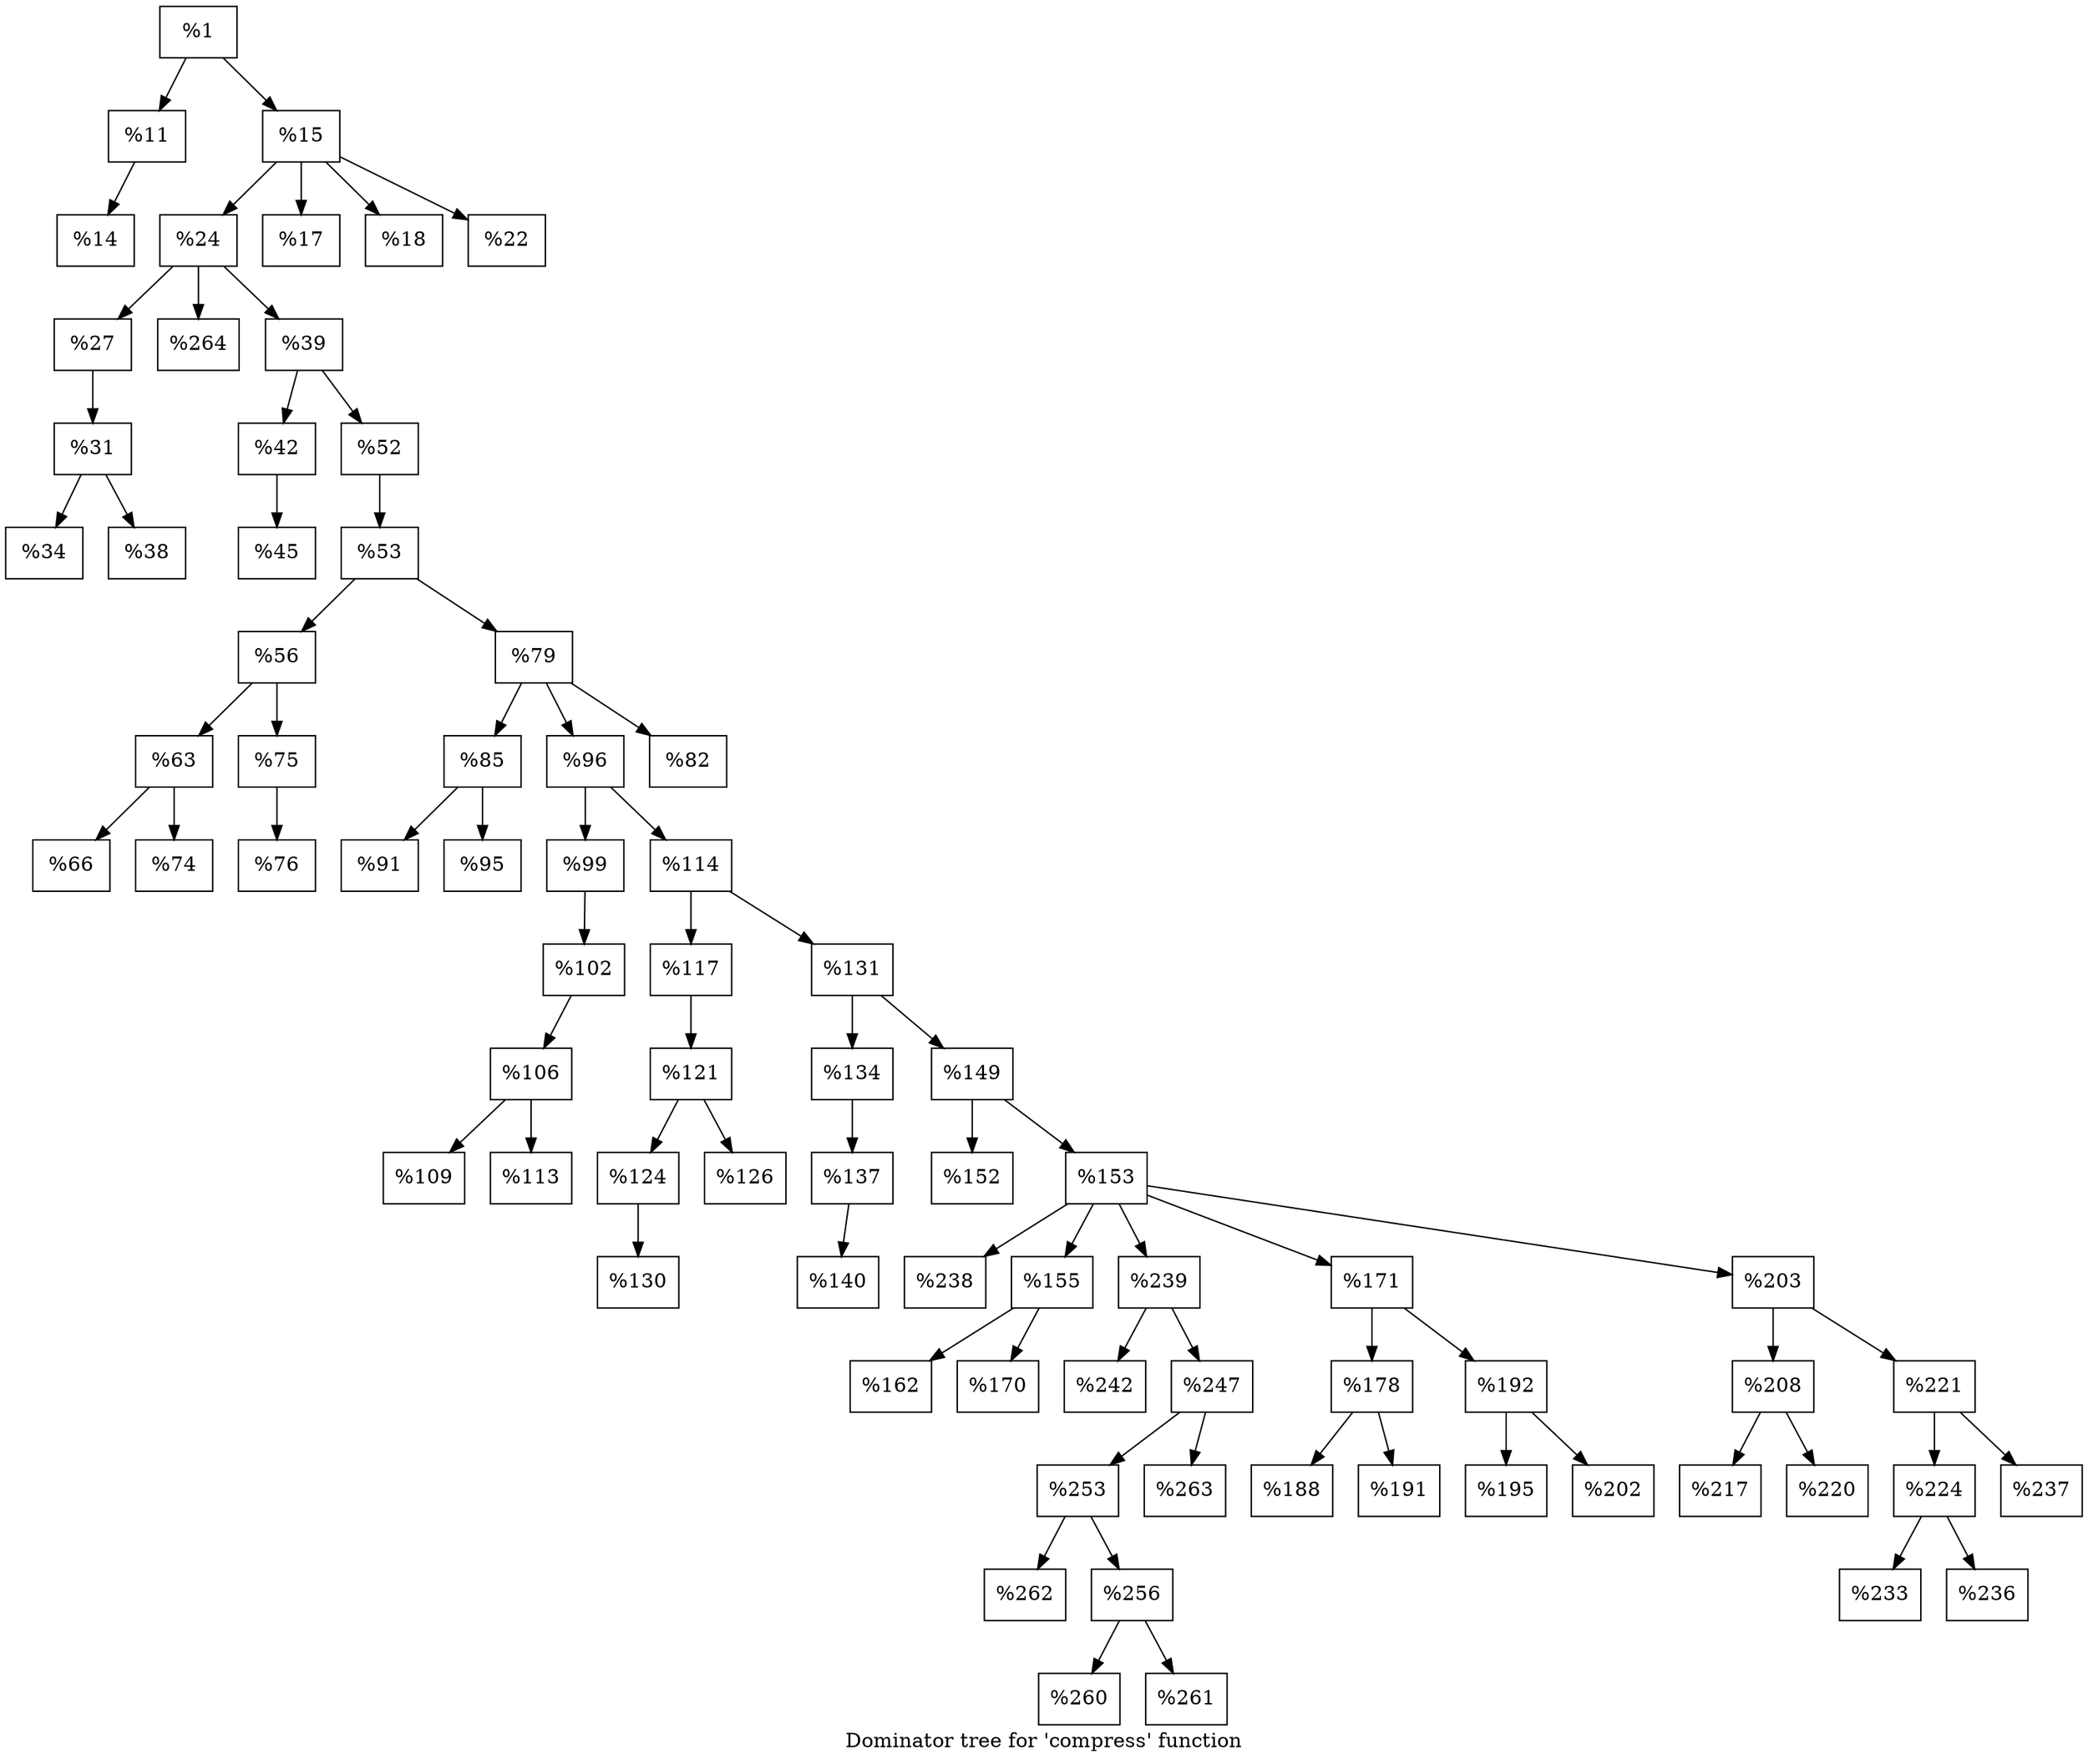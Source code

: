 digraph "Dominator tree for 'compress' function" {
	label="Dominator tree for 'compress' function";

	Node0x1e8fff0 [shape=record,label="{%1}"];
	Node0x1e8fff0 -> Node0x1e84370;
	Node0x1e8fff0 -> Node0x1e84250;
	Node0x1e84370 [shape=record,label="{%11}"];
	Node0x1e84370 -> Node0x1e8de30;
	Node0x1e8de30 [shape=record,label="{%14}"];
	Node0x1e84250 [shape=record,label="{%15}"];
	Node0x1e84250 -> Node0x1e90050;
	Node0x1e84250 -> Node0x21964c0;
	Node0x1e84250 -> Node0x2169130;
	Node0x1e84250 -> Node0x1fb7470;
	Node0x1e90050 [shape=record,label="{%24}"];
	Node0x1e90050 -> Node0x1e84330;
	Node0x1e90050 -> Node0x213b120;
	Node0x1e90050 -> Node0x215eb00;
	Node0x1e84330 [shape=record,label="{%27}"];
	Node0x1e84330 -> Node0x2223d00;
	Node0x2223d00 [shape=record,label="{%31}"];
	Node0x2223d00 -> Node0x207d770;
	Node0x2223d00 -> Node0x2223dc0;
	Node0x207d770 [shape=record,label="{%34}"];
	Node0x2223dc0 [shape=record,label="{%38}"];
	Node0x213b120 [shape=record,label="{%264}"];
	Node0x215eb00 [shape=record,label="{%39}"];
	Node0x215eb00 -> Node0x2182880;
	Node0x215eb00 -> Node0x2200080;
	Node0x2182880 [shape=record,label="{%42}"];
	Node0x2182880 -> Node0x2195fd0;
	Node0x2195fd0 [shape=record,label="{%45}"];
	Node0x2200080 [shape=record,label="{%52}"];
	Node0x2200080 -> Node0x1f8b8f0;
	Node0x1f8b8f0 [shape=record,label="{%53}"];
	Node0x1f8b8f0 -> Node0x2204270;
	Node0x1f8b8f0 -> Node0x221e7b0;
	Node0x2204270 [shape=record,label="{%56}"];
	Node0x2204270 -> Node0x217a900;
	Node0x2204270 -> Node0x2190250;
	Node0x217a900 [shape=record,label="{%63}"];
	Node0x217a900 -> Node0x220c4d0;
	Node0x217a900 -> Node0x20d87d0;
	Node0x220c4d0 [shape=record,label="{%66}"];
	Node0x20d87d0 [shape=record,label="{%74}"];
	Node0x2190250 [shape=record,label="{%75}"];
	Node0x2190250 -> Node0x21cc9f0;
	Node0x21cc9f0 [shape=record,label="{%76}"];
	Node0x221e7b0 [shape=record,label="{%79}"];
	Node0x221e7b0 -> Node0x1f308f0;
	Node0x221e7b0 -> Node0x1eb0470;
	Node0x221e7b0 -> Node0x20bead0;
	Node0x1f308f0 [shape=record,label="{%85}"];
	Node0x1f308f0 -> Node0x1fd0560;
	Node0x1f308f0 -> Node0x216ea50;
	Node0x1fd0560 [shape=record,label="{%91}"];
	Node0x216ea50 [shape=record,label="{%95}"];
	Node0x1eb0470 [shape=record,label="{%96}"];
	Node0x1eb0470 -> Node0x1edca80;
	Node0x1eb0470 -> Node0x214fe70;
	Node0x1edca80 [shape=record,label="{%99}"];
	Node0x1edca80 -> Node0x1fd0c80;
	Node0x1fd0c80 [shape=record,label="{%102}"];
	Node0x1fd0c80 -> Node0x219b740;
	Node0x219b740 [shape=record,label="{%106}"];
	Node0x219b740 -> Node0x1fcd140;
	Node0x219b740 -> Node0x218f620;
	Node0x1fcd140 [shape=record,label="{%109}"];
	Node0x218f620 [shape=record,label="{%113}"];
	Node0x214fe70 [shape=record,label="{%114}"];
	Node0x214fe70 -> Node0x2190f70;
	Node0x214fe70 -> Node0x1f104b0;
	Node0x2190f70 [shape=record,label="{%117}"];
	Node0x2190f70 -> Node0x21970c0;
	Node0x21970c0 [shape=record,label="{%121}"];
	Node0x21970c0 -> Node0x220f6b0;
	Node0x21970c0 -> Node0x2222dd0;
	Node0x220f6b0 [shape=record,label="{%124}"];
	Node0x220f6b0 -> Node0x22261a0;
	Node0x22261a0 [shape=record,label="{%130}"];
	Node0x2222dd0 [shape=record,label="{%126}"];
	Node0x1f104b0 [shape=record,label="{%131}"];
	Node0x1f104b0 -> Node0x1fef180;
	Node0x1f104b0 -> Node0x2187c20;
	Node0x1fef180 [shape=record,label="{%134}"];
	Node0x1fef180 -> Node0x1ed08a0;
	Node0x1ed08a0 [shape=record,label="{%137}"];
	Node0x1ed08a0 -> Node0x217b180;
	Node0x217b180 [shape=record,label="{%140}"];
	Node0x2187c20 [shape=record,label="{%149}"];
	Node0x2187c20 -> Node0x1ed0720;
	Node0x2187c20 -> Node0x2149490;
	Node0x1ed0720 [shape=record,label="{%152}"];
	Node0x2149490 [shape=record,label="{%153}"];
	Node0x2149490 -> Node0x2162900;
	Node0x2149490 -> Node0x2196e80;
	Node0x2149490 -> Node0x2114870;
	Node0x2149490 -> Node0x2197490;
	Node0x2149490 -> Node0x2227030;
	Node0x2162900 [shape=record,label="{%238}"];
	Node0x2196e80 [shape=record,label="{%155}"];
	Node0x2196e80 -> Node0x2194710;
	Node0x2196e80 -> Node0x2196590;
	Node0x2194710 [shape=record,label="{%162}"];
	Node0x2196590 [shape=record,label="{%170}"];
	Node0x2114870 [shape=record,label="{%239}"];
	Node0x2114870 -> Node0x21887c0;
	Node0x2114870 -> Node0x2209ee0;
	Node0x21887c0 [shape=record,label="{%242}"];
	Node0x2209ee0 [shape=record,label="{%247}"];
	Node0x2209ee0 -> Node0x218a1a0;
	Node0x2209ee0 -> Node0x216c000;
	Node0x218a1a0 [shape=record,label="{%253}"];
	Node0x218a1a0 -> Node0x207b4d0;
	Node0x218a1a0 -> Node0x2130200;
	Node0x207b4d0 [shape=record,label="{%262}"];
	Node0x2130200 [shape=record,label="{%256}"];
	Node0x2130200 -> Node0x21c0060;
	Node0x2130200 -> Node0x2164310;
	Node0x21c0060 [shape=record,label="{%260}"];
	Node0x2164310 [shape=record,label="{%261}"];
	Node0x216c000 [shape=record,label="{%263}"];
	Node0x2197490 [shape=record,label="{%171}"];
	Node0x2197490 -> Node0x21793a0;
	Node0x2197490 -> Node0x218d1f0;
	Node0x21793a0 [shape=record,label="{%178}"];
	Node0x21793a0 -> Node0x2229880;
	Node0x21793a0 -> Node0x216ffb0;
	Node0x2229880 [shape=record,label="{%188}"];
	Node0x216ffb0 [shape=record,label="{%191}"];
	Node0x218d1f0 [shape=record,label="{%192}"];
	Node0x218d1f0 -> Node0x1f2e450;
	Node0x218d1f0 -> Node0x20e2860;
	Node0x1f2e450 [shape=record,label="{%195}"];
	Node0x20e2860 [shape=record,label="{%202}"];
	Node0x2227030 [shape=record,label="{%203}"];
	Node0x2227030 -> Node0x22061b0;
	Node0x2227030 -> Node0x218e040;
	Node0x22061b0 [shape=record,label="{%208}"];
	Node0x22061b0 -> Node0x2197b10;
	Node0x22061b0 -> Node0x220c350;
	Node0x2197b10 [shape=record,label="{%217}"];
	Node0x220c350 [shape=record,label="{%220}"];
	Node0x218e040 [shape=record,label="{%221}"];
	Node0x218e040 -> Node0x2107430;
	Node0x218e040 -> Node0x217db50;
	Node0x2107430 [shape=record,label="{%224}"];
	Node0x2107430 -> Node0x2181ac0;
	Node0x2107430 -> Node0x2129bb0;
	Node0x2181ac0 [shape=record,label="{%233}"];
	Node0x2129bb0 [shape=record,label="{%236}"];
	Node0x217db50 [shape=record,label="{%237}"];
	Node0x20bead0 [shape=record,label="{%82}"];
	Node0x21964c0 [shape=record,label="{%17}"];
	Node0x2169130 [shape=record,label="{%18}"];
	Node0x1fb7470 [shape=record,label="{%22}"];
}
